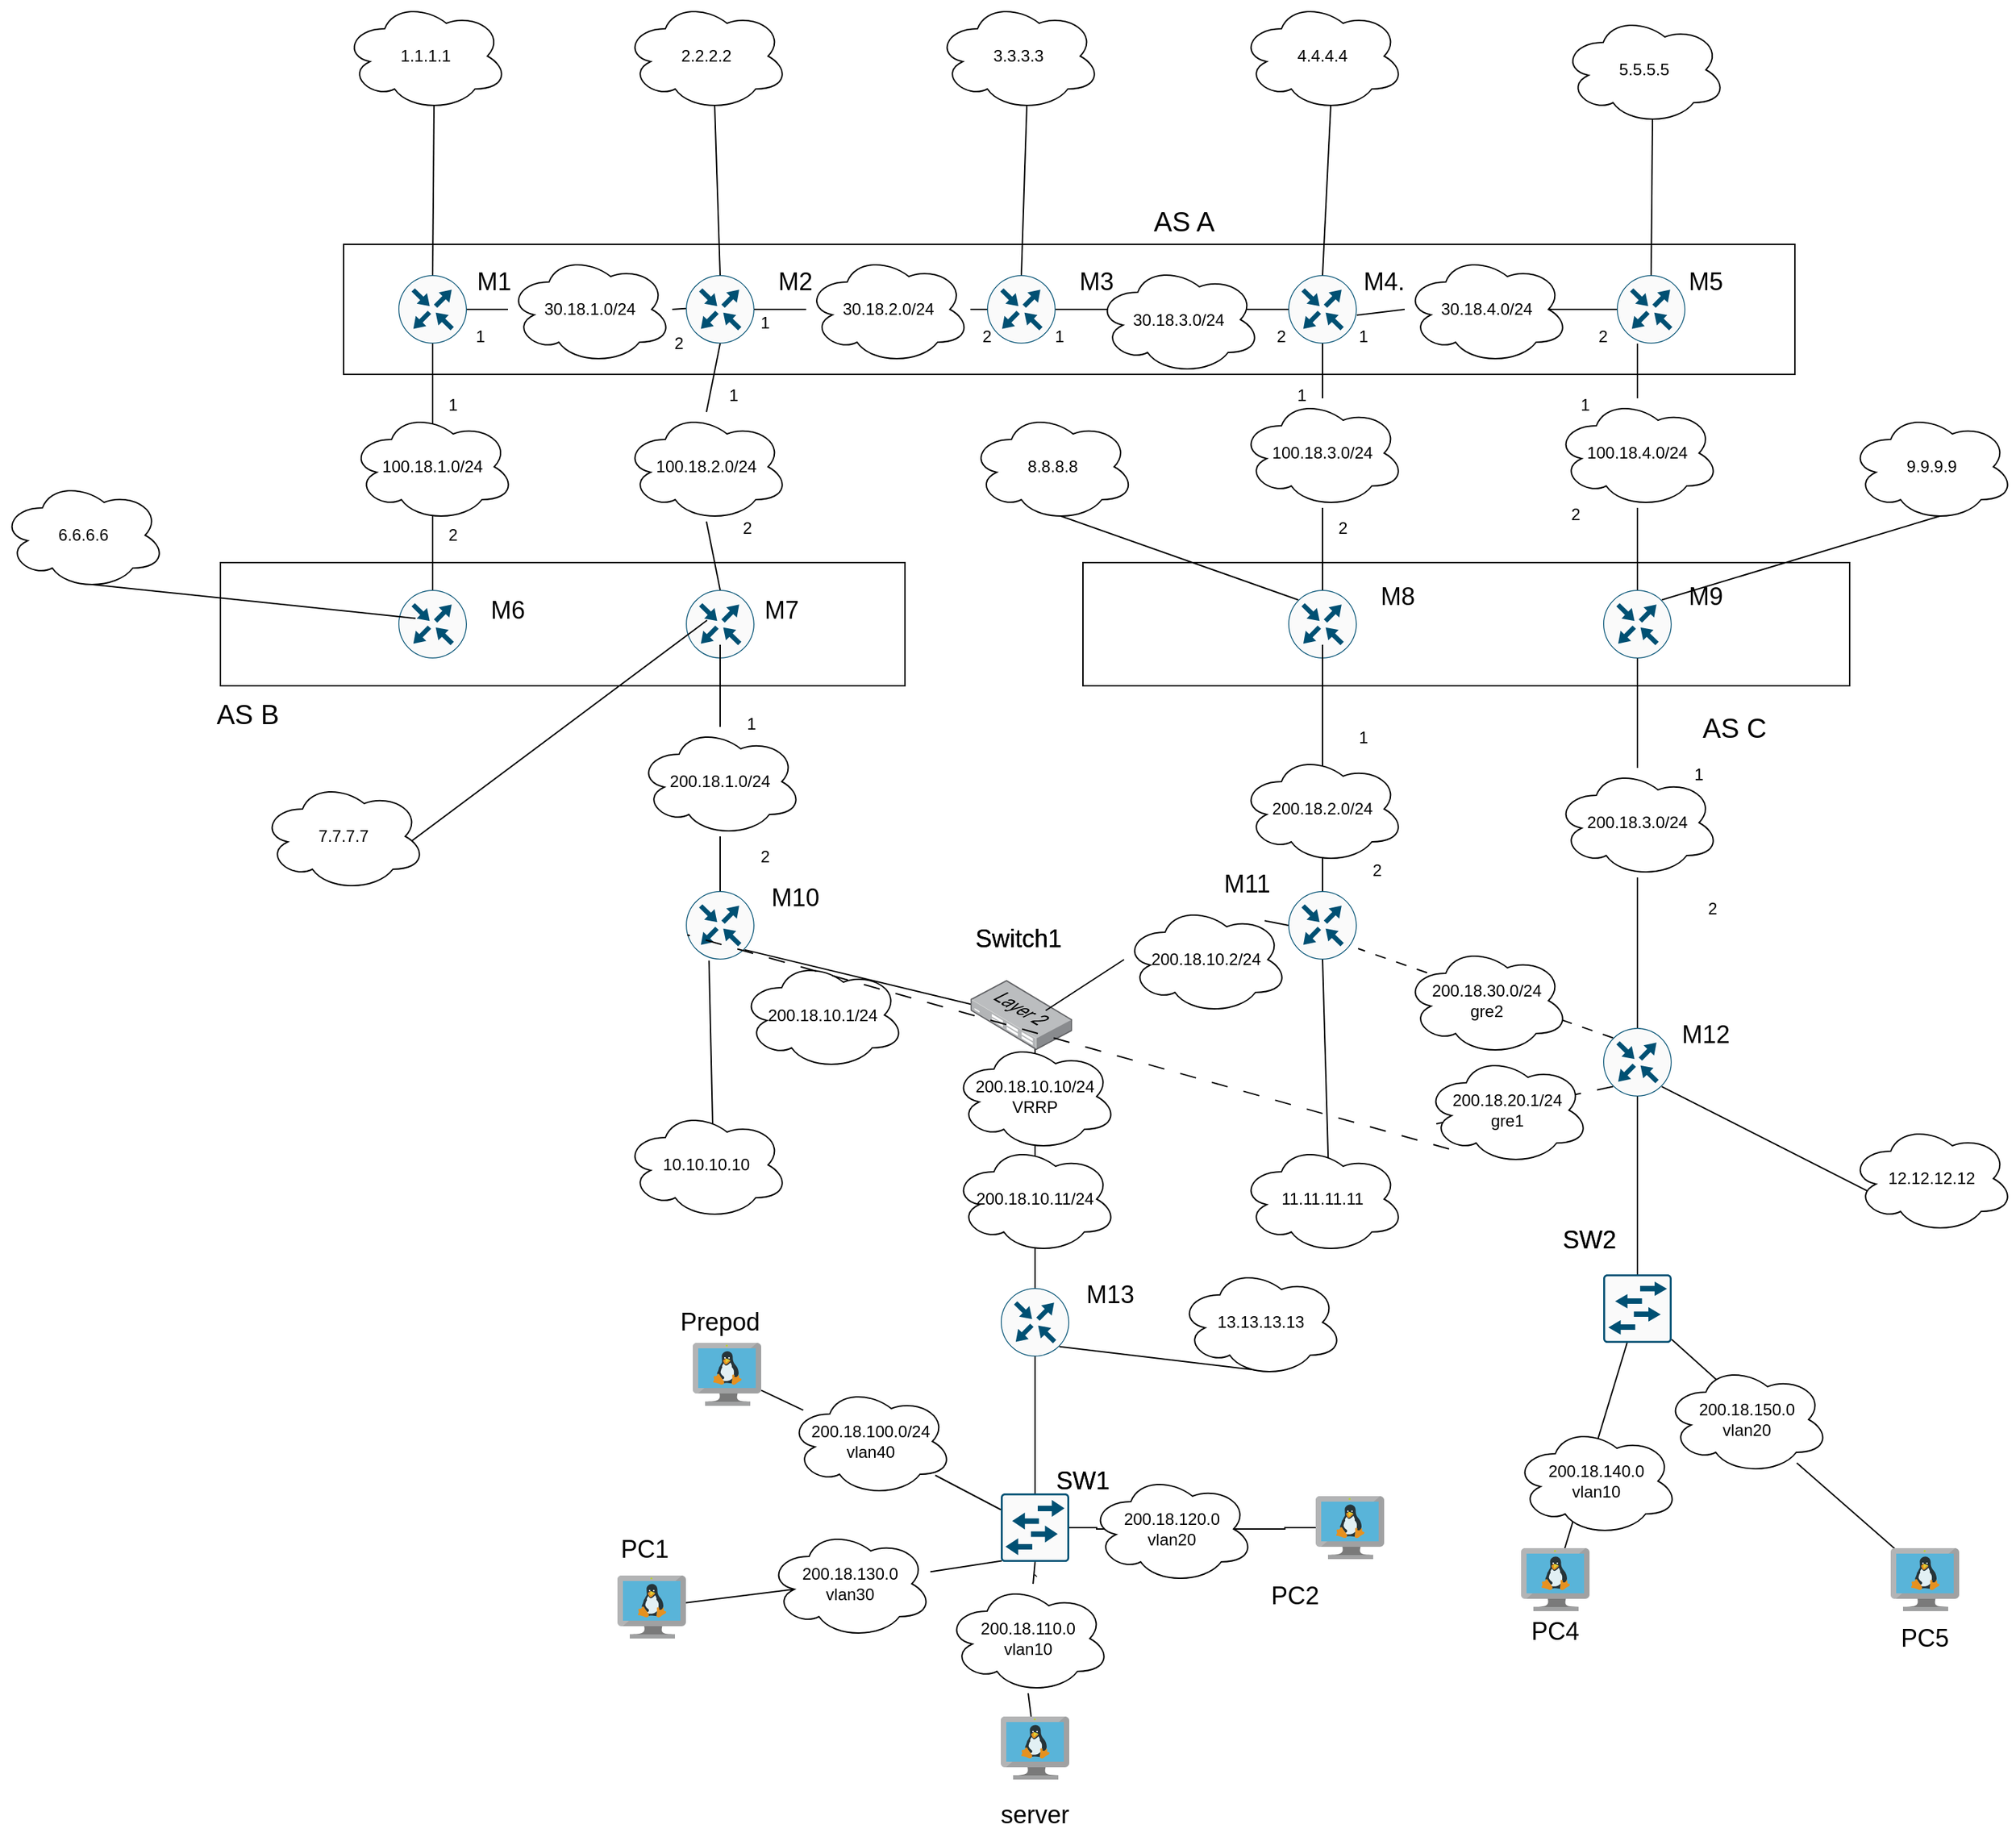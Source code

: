 <mxfile version="24.1.0" type="device">
  <diagram name="Страница — 1" id="GieKrZ_5f-SgAQIZc8JG">
    <mxGraphModel dx="2514" dy="2162" grid="1" gridSize="10" guides="1" tooltips="1" connect="1" arrows="1" fold="1" page="1" pageScale="1" pageWidth="827" pageHeight="1169" math="0" shadow="0">
      <root>
        <mxCell id="0" />
        <mxCell id="1" parent="0" />
        <mxCell id="zIdGuqCOg5LwLwfeNAEb-50" value="" style="rounded=0;whiteSpace=wrap;html=1;" parent="1" vertex="1">
          <mxGeometry x="-200" y="280" width="500" height="90" as="geometry" />
        </mxCell>
        <mxCell id="zIdGuqCOg5LwLwfeNAEb-47" value="" style="rounded=0;whiteSpace=wrap;html=1;" parent="1" vertex="1">
          <mxGeometry x="430" y="280" width="560" height="90" as="geometry" />
        </mxCell>
        <mxCell id="zIdGuqCOg5LwLwfeNAEb-21" value="" style="rounded=0;whiteSpace=wrap;html=1;" parent="1" vertex="1">
          <mxGeometry x="-110" y="47.5" width="1060" height="95" as="geometry" />
        </mxCell>
        <mxCell id="zIdGuqCOg5LwLwfeNAEb-1" value="" style="sketch=0;points=[[0.5,0,0],[1,0.5,0],[0.5,1,0],[0,0.5,0],[0.145,0.145,0],[0.856,0.145,0],[0.855,0.856,0],[0.145,0.855,0]];verticalLabelPosition=bottom;html=1;verticalAlign=top;aspect=fixed;align=center;pointerEvents=1;shape=mxgraph.cisco19.rect;prIcon=router;fillColor=#FAFAFA;strokeColor=#005073;" parent="1" vertex="1">
          <mxGeometry x="360" y="70" width="50" height="50" as="geometry" />
        </mxCell>
        <mxCell id="zIdGuqCOg5LwLwfeNAEb-2" value="" style="sketch=0;points=[[0.5,0,0],[1,0.5,0],[0.5,1,0],[0,0.5,0],[0.145,0.145,0],[0.856,0.145,0],[0.855,0.856,0],[0.145,0.855,0]];verticalLabelPosition=bottom;html=1;verticalAlign=top;aspect=fixed;align=center;pointerEvents=1;shape=mxgraph.cisco19.rect;prIcon=router;fillColor=#FAFAFA;strokeColor=#005073;" parent="1" vertex="1">
          <mxGeometry x="580" y="70" width="50" height="50" as="geometry" />
        </mxCell>
        <mxCell id="zIdGuqCOg5LwLwfeNAEb-3" value="" style="sketch=0;points=[[0.5,0,0],[1,0.5,0],[0.5,1,0],[0,0.5,0],[0.145,0.145,0],[0.856,0.145,0],[0.855,0.856,0],[0.145,0.855,0]];verticalLabelPosition=bottom;html=1;verticalAlign=top;aspect=fixed;align=center;pointerEvents=1;shape=mxgraph.cisco19.rect;prIcon=router;fillColor=#FAFAFA;strokeColor=#005073;" parent="1" vertex="1">
          <mxGeometry x="140" y="70" width="50" height="50" as="geometry" />
        </mxCell>
        <mxCell id="zIdGuqCOg5LwLwfeNAEb-4" value="" style="sketch=0;points=[[0.5,0,0],[1,0.5,0],[0.5,1,0],[0,0.5,0],[0.145,0.145,0],[0.856,0.145,0],[0.855,0.856,0],[0.145,0.855,0]];verticalLabelPosition=bottom;html=1;verticalAlign=top;aspect=fixed;align=center;pointerEvents=1;shape=mxgraph.cisco19.rect;prIcon=router;fillColor=#FAFAFA;strokeColor=#005073;" parent="1" vertex="1">
          <mxGeometry x="140" y="300" width="50" height="50" as="geometry" />
        </mxCell>
        <mxCell id="zIdGuqCOg5LwLwfeNAEb-5" value="" style="sketch=0;points=[[0.5,0,0],[1,0.5,0],[0.5,1,0],[0,0.5,0],[0.145,0.145,0],[0.856,0.145,0],[0.855,0.856,0],[0.145,0.855,0]];verticalLabelPosition=bottom;html=1;verticalAlign=top;aspect=fixed;align=center;pointerEvents=1;shape=mxgraph.cisco19.rect;prIcon=router;fillColor=#FAFAFA;strokeColor=#005073;" parent="1" vertex="1">
          <mxGeometry x="580" y="300" width="50" height="50" as="geometry" />
        </mxCell>
        <mxCell id="zIdGuqCOg5LwLwfeNAEb-6" value="" style="endArrow=none;html=1;rounded=0;entryX=0.5;entryY=1;entryDx=0;entryDy=0;entryPerimeter=0;exitX=0.5;exitY=0;exitDx=0;exitDy=0;exitPerimeter=0;" parent="1" source="hMn9EyxRoYZsTbVCq02E-99" target="zIdGuqCOg5LwLwfeNAEb-3" edge="1">
          <mxGeometry width="50" height="50" relative="1" as="geometry">
            <mxPoint x="390" y="290" as="sourcePoint" />
            <mxPoint x="440" y="240" as="targetPoint" />
          </mxGeometry>
        </mxCell>
        <mxCell id="zIdGuqCOg5LwLwfeNAEb-7" value="" style="endArrow=none;html=1;rounded=0;" parent="1" source="hMn9EyxRoYZsTbVCq02E-93" target="zIdGuqCOg5LwLwfeNAEb-1" edge="1">
          <mxGeometry width="50" height="50" relative="1" as="geometry">
            <mxPoint x="260" y="180" as="sourcePoint" />
            <mxPoint x="310" y="130" as="targetPoint" />
          </mxGeometry>
        </mxCell>
        <mxCell id="zIdGuqCOg5LwLwfeNAEb-9" value="" style="endArrow=none;html=1;rounded=0;entryX=0.5;entryY=1;entryDx=0;entryDy=0;entryPerimeter=0;exitX=0.5;exitY=0;exitDx=0;exitDy=0;exitPerimeter=0;" parent="1" source="hMn9EyxRoYZsTbVCq02E-101" target="zIdGuqCOg5LwLwfeNAEb-2" edge="1">
          <mxGeometry width="50" height="50" relative="1" as="geometry">
            <mxPoint x="390" y="290" as="sourcePoint" />
            <mxPoint x="440" y="240" as="targetPoint" />
          </mxGeometry>
        </mxCell>
        <mxCell id="zIdGuqCOg5LwLwfeNAEb-23" value="" style="endArrow=none;html=1;rounded=0;exitX=1;exitY=0.5;exitDx=0;exitDy=0;exitPerimeter=0;" parent="1" source="zIdGuqCOg5LwLwfeNAEb-1" target="zIdGuqCOg5LwLwfeNAEb-2" edge="1">
          <mxGeometry width="50" height="50" relative="1" as="geometry">
            <mxPoint x="390" y="30" as="sourcePoint" />
            <mxPoint x="440" y="-20" as="targetPoint" />
          </mxGeometry>
        </mxCell>
        <mxCell id="zIdGuqCOg5LwLwfeNAEb-24" value="&lt;font style=&quot;font-size: 20px;&quot;&gt;AS A&lt;/font&gt;" style="text;html=1;align=center;verticalAlign=middle;whiteSpace=wrap;rounded=0;" parent="1" vertex="1">
          <mxGeometry x="378" y="-40" width="252" height="140" as="geometry" />
        </mxCell>
        <mxCell id="zIdGuqCOg5LwLwfeNAEb-25" value="" style="sketch=0;points=[[0.5,0,0],[1,0.5,0],[0.5,1,0],[0,0.5,0],[0.145,0.145,0],[0.856,0.145,0],[0.855,0.856,0],[0.145,0.855,0]];verticalLabelPosition=bottom;html=1;verticalAlign=top;aspect=fixed;align=center;pointerEvents=1;shape=mxgraph.cisco19.rect;prIcon=router;fillColor=#FAFAFA;strokeColor=#005073;" parent="1" vertex="1">
          <mxGeometry x="820" y="70" width="50" height="50" as="geometry" />
        </mxCell>
        <mxCell id="zIdGuqCOg5LwLwfeNAEb-26" value="" style="sketch=0;points=[[0.5,0,0],[1,0.5,0],[0.5,1,0],[0,0.5,0],[0.145,0.145,0],[0.856,0.145,0],[0.855,0.856,0],[0.145,0.855,0]];verticalLabelPosition=bottom;html=1;verticalAlign=top;aspect=fixed;align=center;pointerEvents=1;shape=mxgraph.cisco19.rect;prIcon=router;fillColor=#FAFAFA;strokeColor=#005073;" parent="1" vertex="1">
          <mxGeometry x="-70" y="70" width="50" height="50" as="geometry" />
        </mxCell>
        <mxCell id="zIdGuqCOg5LwLwfeNAEb-28" value="" style="endArrow=none;html=1;rounded=0;exitX=1;exitY=0.5;exitDx=0;exitDy=0;exitPerimeter=0;" parent="1" source="hMn9EyxRoYZsTbVCq02E-91" edge="1">
          <mxGeometry width="50" height="50" relative="1" as="geometry">
            <mxPoint x="-30" y="94.41" as="sourcePoint" />
            <mxPoint x="140" y="94.41" as="targetPoint" />
          </mxGeometry>
        </mxCell>
        <mxCell id="zIdGuqCOg5LwLwfeNAEb-30" value="" style="endArrow=none;html=1;rounded=0;exitX=0;exitY=0.5;exitDx=0;exitDy=0;exitPerimeter=0;entryX=1.046;entryY=0.884;entryDx=0;entryDy=0;entryPerimeter=0;" parent="1" source="hMn9EyxRoYZsTbVCq02E-96" edge="1">
          <mxGeometry width="50" height="50" relative="1" as="geometry">
            <mxPoint x="797.7" y="80.0" as="sourcePoint" />
            <mxPoint x="630.0" y="99.2" as="targetPoint" />
          </mxGeometry>
        </mxCell>
        <mxCell id="zIdGuqCOg5LwLwfeNAEb-31" value="" style="sketch=0;points=[[0.5,0,0],[1,0.5,0],[0.5,1,0],[0,0.5,0],[0.145,0.145,0],[0.856,0.145,0],[0.855,0.856,0],[0.145,0.855,0]];verticalLabelPosition=bottom;html=1;verticalAlign=top;aspect=fixed;align=center;pointerEvents=1;shape=mxgraph.cisco19.rect;prIcon=router;fillColor=#FAFAFA;strokeColor=#005073;" parent="1" vertex="1">
          <mxGeometry x="810" y="300" width="50" height="50" as="geometry" />
        </mxCell>
        <mxCell id="zIdGuqCOg5LwLwfeNAEb-32" value="" style="endArrow=none;html=1;rounded=0;exitX=0.5;exitY=0;exitDx=0;exitDy=0;exitPerimeter=0;" parent="1" source="hMn9EyxRoYZsTbVCq02E-103" edge="1">
          <mxGeometry width="50" height="50" relative="1" as="geometry">
            <mxPoint x="620" y="290" as="sourcePoint" />
            <mxPoint x="835" y="120" as="targetPoint" />
          </mxGeometry>
        </mxCell>
        <mxCell id="zIdGuqCOg5LwLwfeNAEb-33" value="" style="sketch=0;points=[[0.5,0,0],[1,0.5,0],[0.5,1,0],[0,0.5,0],[0.145,0.145,0],[0.856,0.145,0],[0.855,0.856,0],[0.145,0.855,0]];verticalLabelPosition=bottom;html=1;verticalAlign=top;aspect=fixed;align=center;pointerEvents=1;shape=mxgraph.cisco19.rect;prIcon=router;fillColor=#FAFAFA;strokeColor=#005073;" parent="1" vertex="1">
          <mxGeometry x="-70" y="300" width="50" height="50" as="geometry" />
        </mxCell>
        <mxCell id="zIdGuqCOg5LwLwfeNAEb-34" value="" style="endArrow=none;html=1;rounded=0;entryX=0.5;entryY=1;entryDx=0;entryDy=0;entryPerimeter=0;exitX=0.5;exitY=0;exitDx=0;exitDy=0;exitPerimeter=0;" parent="1" source="zIdGuqCOg5LwLwfeNAEb-33" target="zIdGuqCOg5LwLwfeNAEb-26" edge="1">
          <mxGeometry width="50" height="50" relative="1" as="geometry">
            <mxPoint x="180" y="290" as="sourcePoint" />
            <mxPoint x="-265" y="110" as="targetPoint" />
          </mxGeometry>
        </mxCell>
        <mxCell id="zIdGuqCOg5LwLwfeNAEb-52" value="&lt;font style=&quot;font-size: 20px;&quot;&gt;AS B&lt;/font&gt;" style="text;html=1;align=center;verticalAlign=middle;whiteSpace=wrap;rounded=0;" parent="1" vertex="1">
          <mxGeometry x="-240" y="340" width="120" height="100" as="geometry" />
        </mxCell>
        <mxCell id="zIdGuqCOg5LwLwfeNAEb-53" value="&lt;font style=&quot;font-size: 20px;&quot;&gt;AS C&lt;/font&gt;" style="text;html=1;align=center;verticalAlign=middle;whiteSpace=wrap;rounded=0;" parent="1" vertex="1">
          <mxGeometry x="780" y="330" width="252" height="140" as="geometry" />
        </mxCell>
        <mxCell id="zIdGuqCOg5LwLwfeNAEb-61" value="" style="endArrow=none;html=1;rounded=0;entryX=0.5;entryY=1;entryDx=0;entryDy=0;entryPerimeter=0;exitX=0.5;exitY=0;exitDx=0;exitDy=0;exitPerimeter=0;" parent="1" edge="1" source="hMn9EyxRoYZsTbVCq02E-1">
          <mxGeometry width="50" height="50" relative="1" as="geometry">
            <mxPoint x="395.0" y="810.0" as="sourcePoint" />
            <mxPoint x="395" y="635" as="targetPoint" />
          </mxGeometry>
        </mxCell>
        <mxCell id="zIdGuqCOg5LwLwfeNAEb-62" value="" style="sketch=0;points=[[0.5,0,0],[1,0.5,0],[0.5,1,0],[0,0.5,0],[0.145,0.145,0],[0.856,0.145,0],[0.855,0.856,0],[0.145,0.855,0]];verticalLabelPosition=bottom;html=1;verticalAlign=top;aspect=fixed;align=center;pointerEvents=1;shape=mxgraph.cisco19.rect;prIcon=router;fillColor=#FAFAFA;strokeColor=#005073;" parent="1" vertex="1">
          <mxGeometry x="810" y="620" width="50" height="50" as="geometry" />
        </mxCell>
        <mxCell id="zIdGuqCOg5LwLwfeNAEb-64" value="" style="endArrow=none;html=1;rounded=0;entryX=0.5;entryY=1;entryDx=0;entryDy=0;entryPerimeter=0;exitX=0.5;exitY=0;exitDx=0;exitDy=0;exitPerimeter=0;" parent="1" source="hMn9EyxRoYZsTbVCq02E-107" target="zIdGuqCOg5LwLwfeNAEb-31" edge="1">
          <mxGeometry width="50" height="50" relative="1" as="geometry">
            <mxPoint x="540" y="860" as="sourcePoint" />
            <mxPoint x="590" y="810" as="targetPoint" />
          </mxGeometry>
        </mxCell>
        <mxCell id="zIdGuqCOg5LwLwfeNAEb-66" value="" style="endArrow=none;html=1;rounded=0;entryX=0.5;entryY=1;entryDx=0;entryDy=0;entryPerimeter=0;exitX=0.5;exitY=0;exitDx=0;exitDy=0;" parent="1" edge="1" target="zIdGuqCOg5LwLwfeNAEb-62">
          <mxGeometry width="50" height="50" relative="1" as="geometry">
            <mxPoint x="835" y="810" as="sourcePoint" />
            <mxPoint x="833.89" y="630" as="targetPoint" />
          </mxGeometry>
        </mxCell>
        <mxCell id="zIdGuqCOg5LwLwfeNAEb-67" value="" style="sketch=0;points=[[0.5,0,0],[1,0.5,0],[0.5,1,0],[0,0.5,0],[0.145,0.145,0],[0.856,0.145,0],[0.855,0.856,0],[0.145,0.855,0]];verticalLabelPosition=bottom;html=1;verticalAlign=top;aspect=fixed;align=center;pointerEvents=1;shape=mxgraph.cisco19.rect;prIcon=router;fillColor=#FAFAFA;strokeColor=#005073;" parent="1" vertex="1">
          <mxGeometry x="140" y="520" width="50" height="50" as="geometry" />
        </mxCell>
        <mxCell id="zIdGuqCOg5LwLwfeNAEb-68" value="" style="sketch=0;points=[[0.5,0,0],[1,0.5,0],[0.5,1,0],[0,0.5,0],[0.145,0.145,0],[0.856,0.145,0],[0.855,0.856,0],[0.145,0.855,0]];verticalLabelPosition=bottom;html=1;verticalAlign=top;aspect=fixed;align=center;pointerEvents=1;shape=mxgraph.cisco19.rect;prIcon=router;fillColor=#FAFAFA;strokeColor=#005073;" parent="1" vertex="1">
          <mxGeometry x="580" y="520" width="50" height="50" as="geometry" />
        </mxCell>
        <mxCell id="zIdGuqCOg5LwLwfeNAEb-69" value="" style="endArrow=none;html=1;rounded=0;entryX=0.5;entryY=1;entryDx=0;entryDy=0;entryPerimeter=0;exitX=0.5;exitY=0;exitDx=0;exitDy=0;exitPerimeter=0;" parent="1" source="hMn9EyxRoYZsTbVCq02E-106" edge="1">
          <mxGeometry width="50" height="50" relative="1" as="geometry">
            <mxPoint x="390" y="510" as="sourcePoint" />
            <mxPoint x="165" y="340" as="targetPoint" />
          </mxGeometry>
        </mxCell>
        <mxCell id="zIdGuqCOg5LwLwfeNAEb-70" value="" style="endArrow=none;html=1;rounded=0;entryX=0.5;entryY=1;entryDx=0;entryDy=0;entryPerimeter=0;exitX=0.5;exitY=0;exitDx=0;exitDy=0;exitPerimeter=0;" parent="1" source="zIdGuqCOg5LwLwfeNAEb-68" edge="1">
          <mxGeometry width="50" height="50" relative="1" as="geometry">
            <mxPoint x="390" y="510" as="sourcePoint" />
            <mxPoint x="605" y="340" as="targetPoint" />
          </mxGeometry>
        </mxCell>
        <mxCell id="zIdGuqCOg5LwLwfeNAEb-71" value="" style="endArrow=none;html=1;rounded=0;exitX=0.855;exitY=0.856;exitDx=0;exitDy=0;exitPerimeter=0;entryX=0.145;entryY=0.145;entryDx=0;entryDy=0;entryPerimeter=0;" parent="1" source="zIdGuqCOg5LwLwfeNAEb-67" edge="1">
          <mxGeometry width="50" height="50" relative="1" as="geometry">
            <mxPoint x="380" y="510" as="sourcePoint" />
            <mxPoint x="367.25" y="607.25" as="targetPoint" />
          </mxGeometry>
        </mxCell>
        <mxCell id="zIdGuqCOg5LwLwfeNAEb-72" value="" style="endArrow=none;html=1;rounded=0;entryX=0;entryY=0.5;entryDx=0;entryDy=0;entryPerimeter=0;exitX=0.856;exitY=0.145;exitDx=0;exitDy=0;exitPerimeter=0;" parent="1" target="zIdGuqCOg5LwLwfeNAEb-68" edge="1" source="hMn9EyxRoYZsTbVCq02E-147">
          <mxGeometry width="50" height="50" relative="1" as="geometry">
            <mxPoint x="402.775" y="607.25" as="sourcePoint" />
            <mxPoint x="430" y="460" as="targetPoint" />
          </mxGeometry>
        </mxCell>
        <mxCell id="hMn9EyxRoYZsTbVCq02E-3" value="" style="rounded=0;orthogonalLoop=1;jettySize=auto;html=1;endArrow=none;endFill=0;" edge="1" parent="1" source="hMn9EyxRoYZsTbVCq02E-1" target="hMn9EyxRoYZsTbVCq02E-2">
          <mxGeometry relative="1" as="geometry" />
        </mxCell>
        <mxCell id="hMn9EyxRoYZsTbVCq02E-1" value="" style="sketch=0;points=[[0.5,0,0],[1,0.5,0],[0.5,1,0],[0,0.5,0],[0.145,0.145,0],[0.856,0.145,0],[0.855,0.856,0],[0.145,0.855,0]];verticalLabelPosition=bottom;html=1;verticalAlign=top;aspect=fixed;align=center;pointerEvents=1;shape=mxgraph.cisco19.rect;prIcon=router;fillColor=#FAFAFA;strokeColor=#005073;" vertex="1" parent="1">
          <mxGeometry x="370" y="810" width="50" height="50" as="geometry" />
        </mxCell>
        <mxCell id="hMn9EyxRoYZsTbVCq02E-6" value="" style="rounded=0;orthogonalLoop=1;jettySize=auto;html=1;endArrow=none;endFill=0;" edge="1" parent="1" source="hMn9EyxRoYZsTbVCq02E-111" target="hMn9EyxRoYZsTbVCq02E-5">
          <mxGeometry relative="1" as="geometry" />
        </mxCell>
        <mxCell id="hMn9EyxRoYZsTbVCq02E-2" value="`" style="sketch=0;points=[[0.015,0.015,0],[0.985,0.015,0],[0.985,0.985,0],[0.015,0.985,0],[0.25,0,0],[0.5,0,0],[0.75,0,0],[1,0.25,0],[1,0.5,0],[1,0.75,0],[0.75,1,0],[0.5,1,0],[0.25,1,0],[0,0.75,0],[0,0.5,0],[0,0.25,0]];verticalLabelPosition=bottom;html=1;verticalAlign=top;aspect=fixed;align=center;pointerEvents=1;shape=mxgraph.cisco19.rect;prIcon=workgroup_switch;fillColor=#FAFAFA;strokeColor=#005073;" vertex="1" parent="1">
          <mxGeometry x="370" y="960" width="50" height="50" as="geometry" />
        </mxCell>
        <mxCell id="hMn9EyxRoYZsTbVCq02E-5" value="" style="image;sketch=0;aspect=fixed;html=1;points=[];align=center;fontSize=12;image=img/lib/mscae/VM_Linux.svg;" vertex="1" parent="1">
          <mxGeometry x="145" y="850" width="50" height="46" as="geometry" />
        </mxCell>
        <mxCell id="hMn9EyxRoYZsTbVCq02E-7" value="" style="rounded=0;orthogonalLoop=1;jettySize=auto;html=1;endArrow=none;endFill=0;exitX=0.16;exitY=0.55;exitDx=0;exitDy=0;exitPerimeter=0;" edge="1" parent="1" target="hMn9EyxRoYZsTbVCq02E-8" source="hMn9EyxRoYZsTbVCq02E-113">
          <mxGeometry relative="1" as="geometry">
            <mxPoint x="380" y="995" as="sourcePoint" />
          </mxGeometry>
        </mxCell>
        <mxCell id="hMn9EyxRoYZsTbVCq02E-8" value="" style="image;sketch=0;aspect=fixed;html=1;points=[];align=center;fontSize=12;image=img/lib/mscae/VM_Linux.svg;" vertex="1" parent="1">
          <mxGeometry x="90" y="1020" width="50" height="46" as="geometry" />
        </mxCell>
        <mxCell id="hMn9EyxRoYZsTbVCq02E-9" value="" style="rounded=0;orthogonalLoop=1;jettySize=auto;html=1;endArrow=none;endFill=0;exitX=0.5;exitY=1;exitDx=0;exitDy=0;exitPerimeter=0;" edge="1" parent="1" target="hMn9EyxRoYZsTbVCq02E-10" source="hMn9EyxRoYZsTbVCq02E-117">
          <mxGeometry relative="1" as="geometry">
            <mxPoint x="390" y="1005" as="sourcePoint" />
          </mxGeometry>
        </mxCell>
        <mxCell id="hMn9EyxRoYZsTbVCq02E-10" value="" style="image;sketch=0;aspect=fixed;html=1;points=[];align=center;fontSize=12;image=img/lib/mscae/VM_Linux.svg;" vertex="1" parent="1">
          <mxGeometry x="370" y="1123" width="50" height="46" as="geometry" />
        </mxCell>
        <mxCell id="hMn9EyxRoYZsTbVCq02E-11" value="" style="edgeStyle=orthogonalEdgeStyle;rounded=0;orthogonalLoop=1;jettySize=auto;html=1;endArrow=none;endFill=0;exitX=1;exitY=0.5;exitDx=0;exitDy=0;exitPerimeter=0;" edge="1" parent="1" target="hMn9EyxRoYZsTbVCq02E-12" source="hMn9EyxRoYZsTbVCq02E-115">
          <mxGeometry relative="1" as="geometry">
            <mxPoint x="400" y="1015" as="sourcePoint" />
            <Array as="points" />
          </mxGeometry>
        </mxCell>
        <mxCell id="hMn9EyxRoYZsTbVCq02E-12" value="" style="image;sketch=0;aspect=fixed;html=1;points=[];align=center;fontSize=12;image=img/lib/mscae/VM_Linux.svg;" vertex="1" parent="1">
          <mxGeometry x="600" y="962" width="50" height="46" as="geometry" />
        </mxCell>
        <mxCell id="hMn9EyxRoYZsTbVCq02E-22" value="" style="rounded=0;orthogonalLoop=1;jettySize=auto;html=1;entryX=0.6;entryY=0.522;entryDx=0;entryDy=0;entryPerimeter=0;" edge="1" parent="1" source="hMn9EyxRoYZsTbVCq02E-121" target="hMn9EyxRoYZsTbVCq02E-19">
          <mxGeometry relative="1" as="geometry" />
        </mxCell>
        <mxCell id="hMn9EyxRoYZsTbVCq02E-23" value="" style="rounded=0;orthogonalLoop=1;jettySize=auto;html=1;endArrow=none;endFill=0;" edge="1" parent="1" source="hMn9EyxRoYZsTbVCq02E-18" target="hMn9EyxRoYZsTbVCq02E-20">
          <mxGeometry relative="1" as="geometry" />
        </mxCell>
        <mxCell id="hMn9EyxRoYZsTbVCq02E-18" value="" style="sketch=0;points=[[0.015,0.015,0],[0.985,0.015,0],[0.985,0.985,0],[0.015,0.985,0],[0.25,0,0],[0.5,0,0],[0.75,0,0],[1,0.25,0],[1,0.5,0],[1,0.75,0],[0.75,1,0],[0.5,1,0],[0.25,1,0],[0,0.75,0],[0,0.5,0],[0,0.25,0]];verticalLabelPosition=bottom;html=1;verticalAlign=top;aspect=fixed;align=center;pointerEvents=1;shape=mxgraph.cisco19.rect;prIcon=l2_switch;fillColor=#FAFAFA;strokeColor=#005073;" vertex="1" parent="1">
          <mxGeometry x="810" y="800" width="50" height="50" as="geometry" />
        </mxCell>
        <mxCell id="hMn9EyxRoYZsTbVCq02E-19" value="" style="image;sketch=0;aspect=fixed;html=1;points=[];align=center;fontSize=12;image=img/lib/mscae/VM_Linux.svg;" vertex="1" parent="1">
          <mxGeometry x="1020" y="1000" width="50" height="46" as="geometry" />
        </mxCell>
        <mxCell id="hMn9EyxRoYZsTbVCq02E-20" value="" style="image;sketch=0;aspect=fixed;html=1;points=[];align=center;fontSize=12;image=img/lib/mscae/VM_Linux.svg;" vertex="1" parent="1">
          <mxGeometry x="750" y="1000" width="50" height="46" as="geometry" />
        </mxCell>
        <mxCell id="hMn9EyxRoYZsTbVCq02E-26" value="&lt;font style=&quot;font-size: 18px;&quot;&gt;M1&lt;/font&gt;" style="text;html=1;align=center;verticalAlign=middle;whiteSpace=wrap;rounded=0;" vertex="1" parent="1">
          <mxGeometry x="-30" y="60" width="60" height="30" as="geometry" />
        </mxCell>
        <mxCell id="hMn9EyxRoYZsTbVCq02E-27" value="&lt;font style=&quot;font-size: 18px;&quot;&gt;M13&lt;/font&gt;" style="text;html=1;align=center;verticalAlign=middle;whiteSpace=wrap;rounded=0;" vertex="1" parent="1">
          <mxGeometry x="420" y="800" width="60" height="30" as="geometry" />
        </mxCell>
        <mxCell id="hMn9EyxRoYZsTbVCq02E-28" value="&lt;font style=&quot;font-size: 18px;&quot;&gt;M12&lt;/font&gt;" style="text;html=1;align=center;verticalAlign=middle;whiteSpace=wrap;rounded=0;" vertex="1" parent="1">
          <mxGeometry x="855" y="610" width="60" height="30" as="geometry" />
        </mxCell>
        <mxCell id="hMn9EyxRoYZsTbVCq02E-29" value="&lt;font style=&quot;font-size: 18px;&quot;&gt;M11&lt;/font&gt;" style="text;html=1;align=center;verticalAlign=middle;whiteSpace=wrap;rounded=0;" vertex="1" parent="1">
          <mxGeometry x="520" y="500" width="60" height="30" as="geometry" />
        </mxCell>
        <mxCell id="hMn9EyxRoYZsTbVCq02E-30" value="&lt;font style=&quot;font-size: 18px;&quot;&gt;M10&lt;/font&gt;" style="text;html=1;align=center;verticalAlign=middle;whiteSpace=wrap;rounded=0;" vertex="1" parent="1">
          <mxGeometry x="190" y="510" width="60" height="30" as="geometry" />
        </mxCell>
        <mxCell id="hMn9EyxRoYZsTbVCq02E-31" value="&lt;font style=&quot;font-size: 18px;&quot;&gt;M9&lt;/font&gt;" style="text;html=1;align=center;verticalAlign=middle;whiteSpace=wrap;rounded=0;" vertex="1" parent="1">
          <mxGeometry x="855" y="290" width="60" height="30" as="geometry" />
        </mxCell>
        <mxCell id="hMn9EyxRoYZsTbVCq02E-32" value="&lt;font style=&quot;font-size: 18px;&quot;&gt;M8&lt;/font&gt;" style="text;html=1;align=center;verticalAlign=middle;whiteSpace=wrap;rounded=0;" vertex="1" parent="1">
          <mxGeometry x="630" y="290" width="60" height="30" as="geometry" />
        </mxCell>
        <mxCell id="hMn9EyxRoYZsTbVCq02E-33" value="&lt;font style=&quot;font-size: 18px;&quot;&gt;M7&lt;/font&gt;" style="text;html=1;align=center;verticalAlign=middle;whiteSpace=wrap;rounded=0;" vertex="1" parent="1">
          <mxGeometry x="180" y="300" width="60" height="30" as="geometry" />
        </mxCell>
        <mxCell id="hMn9EyxRoYZsTbVCq02E-34" value="&lt;font style=&quot;font-size: 18px;&quot;&gt;M6&lt;/font&gt;" style="text;html=1;align=center;verticalAlign=middle;whiteSpace=wrap;rounded=0;" vertex="1" parent="1">
          <mxGeometry x="-20" y="300" width="60" height="30" as="geometry" />
        </mxCell>
        <mxCell id="hMn9EyxRoYZsTbVCq02E-35" value="&lt;font style=&quot;font-size: 18px;&quot;&gt;M5&lt;/font&gt;" style="text;html=1;align=center;verticalAlign=middle;whiteSpace=wrap;rounded=0;" vertex="1" parent="1">
          <mxGeometry x="855" y="60" width="60" height="30" as="geometry" />
        </mxCell>
        <mxCell id="hMn9EyxRoYZsTbVCq02E-36" value="&lt;font style=&quot;font-size: 18px;&quot;&gt;M4.&lt;/font&gt;" style="text;html=1;align=center;verticalAlign=middle;whiteSpace=wrap;rounded=0;" vertex="1" parent="1">
          <mxGeometry x="620" y="60" width="60" height="30" as="geometry" />
        </mxCell>
        <mxCell id="hMn9EyxRoYZsTbVCq02E-37" value="&lt;font style=&quot;font-size: 18px;&quot;&gt;M3&lt;/font&gt;" style="text;html=1;align=center;verticalAlign=middle;whiteSpace=wrap;rounded=0;" vertex="1" parent="1">
          <mxGeometry x="410" y="60" width="60" height="30" as="geometry" />
        </mxCell>
        <mxCell id="hMn9EyxRoYZsTbVCq02E-38" value="&lt;font style=&quot;font-size: 18px;&quot;&gt;M2&lt;/font&gt;" style="text;html=1;align=center;verticalAlign=middle;whiteSpace=wrap;rounded=0;" vertex="1" parent="1">
          <mxGeometry x="190" y="60" width="60" height="30" as="geometry" />
        </mxCell>
        <mxCell id="hMn9EyxRoYZsTbVCq02E-40" value="" style="image;points=[];aspect=fixed;html=1;align=center;shadow=0;dashed=0;image=img/lib/allied_telesis/switch/Switch_24_port_L2.svg;" vertex="1" parent="1">
          <mxGeometry x="347.8" y="585" width="74.4" height="51" as="geometry" />
        </mxCell>
        <mxCell id="hMn9EyxRoYZsTbVCq02E-41" value="&lt;font style=&quot;font-size: 18px;&quot;&gt;Switch1&lt;/font&gt;" style="text;html=1;align=center;verticalAlign=middle;whiteSpace=wrap;rounded=0;" vertex="1" parent="1">
          <mxGeometry x="353" y="540" width="60" height="30" as="geometry" />
        </mxCell>
        <mxCell id="hMn9EyxRoYZsTbVCq02E-42" value="&lt;font style=&quot;font-size: 18px;&quot;&gt;Switch1&lt;/font&gt;" style="text;html=1;align=center;verticalAlign=middle;whiteSpace=wrap;rounded=0;" vertex="1" parent="1">
          <mxGeometry x="353" y="540" width="60" height="30" as="geometry" />
        </mxCell>
        <mxCell id="hMn9EyxRoYZsTbVCq02E-44" value="&lt;font style=&quot;font-size: 18px;&quot;&gt;SW2&lt;/font&gt;" style="text;html=1;align=center;verticalAlign=middle;whiteSpace=wrap;rounded=0;" vertex="1" parent="1">
          <mxGeometry x="770" y="760" width="60" height="30" as="geometry" />
        </mxCell>
        <mxCell id="hMn9EyxRoYZsTbVCq02E-45" value="&lt;font style=&quot;font-size: 18px;&quot;&gt;SW2&lt;/font&gt;" style="text;html=1;align=center;verticalAlign=middle;whiteSpace=wrap;rounded=0;" vertex="1" parent="1">
          <mxGeometry x="770" y="760" width="60" height="30" as="geometry" />
        </mxCell>
        <mxCell id="hMn9EyxRoYZsTbVCq02E-46" value="&lt;font style=&quot;font-size: 18px;&quot;&gt;SW1&lt;/font&gt;" style="text;html=1;align=center;verticalAlign=middle;whiteSpace=wrap;rounded=0;" vertex="1" parent="1">
          <mxGeometry x="400" y="936" width="60" height="30" as="geometry" />
        </mxCell>
        <mxCell id="hMn9EyxRoYZsTbVCq02E-47" value="&lt;font style=&quot;font-size: 18px;&quot;&gt;SW1&lt;/font&gt;" style="text;html=1;align=center;verticalAlign=middle;whiteSpace=wrap;rounded=0;" vertex="1" parent="1">
          <mxGeometry x="400" y="936" width="60" height="30" as="geometry" />
        </mxCell>
        <mxCell id="hMn9EyxRoYZsTbVCq02E-48" value="&lt;font style=&quot;font-size: 18px;&quot;&gt;Prepod&lt;/font&gt;" style="text;html=1;align=center;verticalAlign=middle;whiteSpace=wrap;rounded=0;" vertex="1" parent="1">
          <mxGeometry x="135" y="820" width="60" height="30" as="geometry" />
        </mxCell>
        <mxCell id="hMn9EyxRoYZsTbVCq02E-49" value="&lt;font style=&quot;font-size: 18px;&quot;&gt;PC1&lt;/font&gt;" style="text;html=1;align=center;verticalAlign=middle;whiteSpace=wrap;rounded=0;" vertex="1" parent="1">
          <mxGeometry x="80" y="986" width="60" height="30" as="geometry" />
        </mxCell>
        <mxCell id="hMn9EyxRoYZsTbVCq02E-50" value="&lt;span style=&quot;font-size: 18px;&quot;&gt;server&lt;/span&gt;" style="text;html=1;align=center;verticalAlign=middle;whiteSpace=wrap;rounded=0;" vertex="1" parent="1">
          <mxGeometry x="365" y="1180" width="60" height="30" as="geometry" />
        </mxCell>
        <mxCell id="hMn9EyxRoYZsTbVCq02E-51" value="&lt;font style=&quot;font-size: 18px;&quot;&gt;PC2&lt;/font&gt;" style="text;html=1;align=center;verticalAlign=middle;whiteSpace=wrap;rounded=0;" vertex="1" parent="1">
          <mxGeometry x="555" y="1020" width="60" height="30" as="geometry" />
        </mxCell>
        <mxCell id="hMn9EyxRoYZsTbVCq02E-52" value="&lt;font style=&quot;font-size: 18px;&quot;&gt;PC4&lt;/font&gt;" style="text;html=1;align=center;verticalAlign=middle;whiteSpace=wrap;rounded=0;" vertex="1" parent="1">
          <mxGeometry x="745" y="1046" width="60" height="30" as="geometry" />
        </mxCell>
        <mxCell id="hMn9EyxRoYZsTbVCq02E-53" value="&lt;font style=&quot;font-size: 18px;&quot;&gt;PC5&lt;/font&gt;" style="text;html=1;align=center;verticalAlign=middle;whiteSpace=wrap;rounded=0;" vertex="1" parent="1">
          <mxGeometry x="1015" y="1051" width="60" height="30" as="geometry" />
        </mxCell>
        <mxCell id="hMn9EyxRoYZsTbVCq02E-56" value="" style="rounded=0;orthogonalLoop=1;jettySize=auto;html=1;entryX=0.5;entryY=0;entryDx=0;entryDy=0;entryPerimeter=0;endArrow=none;endFill=0;exitX=0.55;exitY=0.95;exitDx=0;exitDy=0;exitPerimeter=0;" edge="1" parent="1" source="hMn9EyxRoYZsTbVCq02E-57" target="zIdGuqCOg5LwLwfeNAEb-26">
          <mxGeometry relative="1" as="geometry">
            <mxPoint x="-45.003" y="55.715" as="sourcePoint" />
          </mxGeometry>
        </mxCell>
        <mxCell id="hMn9EyxRoYZsTbVCq02E-57" value="1.1.1.1" style="ellipse;shape=cloud;whiteSpace=wrap;html=1;" vertex="1" parent="1">
          <mxGeometry x="-110" y="-130" width="120" height="80" as="geometry" />
        </mxCell>
        <mxCell id="hMn9EyxRoYZsTbVCq02E-58" value="" style="rounded=0;orthogonalLoop=1;jettySize=auto;html=1;entryX=0.855;entryY=0.856;entryDx=0;entryDy=0;entryPerimeter=0;endArrow=none;endFill=0;exitX=0.55;exitY=0.95;exitDx=0;exitDy=0;exitPerimeter=0;" edge="1" parent="1" source="hMn9EyxRoYZsTbVCq02E-59" target="zIdGuqCOg5LwLwfeNAEb-62">
          <mxGeometry relative="1" as="geometry">
            <mxPoint x="-35.003" y="65.715" as="sourcePoint" />
            <mxPoint x="-35" y="80" as="targetPoint" />
          </mxGeometry>
        </mxCell>
        <mxCell id="hMn9EyxRoYZsTbVCq02E-59" value="12.12.12.12" style="ellipse;shape=cloud;whiteSpace=wrap;html=1;" vertex="1" parent="1">
          <mxGeometry x="990" y="690" width="120" height="80" as="geometry" />
        </mxCell>
        <mxCell id="hMn9EyxRoYZsTbVCq02E-60" value="" style="rounded=0;orthogonalLoop=1;jettySize=auto;html=1;entryX=0.5;entryY=1;entryDx=0;entryDy=0;entryPerimeter=0;endArrow=none;endFill=0;exitX=0.55;exitY=0.95;exitDx=0;exitDy=0;exitPerimeter=0;" edge="1" parent="1" source="hMn9EyxRoYZsTbVCq02E-61" target="zIdGuqCOg5LwLwfeNAEb-68">
          <mxGeometry relative="1" as="geometry">
            <mxPoint x="-25.003" y="75.715" as="sourcePoint" />
            <mxPoint x="-25" y="90" as="targetPoint" />
          </mxGeometry>
        </mxCell>
        <mxCell id="hMn9EyxRoYZsTbVCq02E-61" value="11.11.11.11" style="ellipse;shape=cloud;whiteSpace=wrap;html=1;" vertex="1" parent="1">
          <mxGeometry x="545" y="705" width="120" height="80" as="geometry" />
        </mxCell>
        <mxCell id="hMn9EyxRoYZsTbVCq02E-62" value="" style="rounded=0;orthogonalLoop=1;jettySize=auto;html=1;entryX=0.337;entryY=1.014;entryDx=0;entryDy=0;entryPerimeter=0;endArrow=none;endFill=0;exitX=0.55;exitY=0.95;exitDx=0;exitDy=0;exitPerimeter=0;" edge="1" parent="1" source="hMn9EyxRoYZsTbVCq02E-63" target="zIdGuqCOg5LwLwfeNAEb-67">
          <mxGeometry relative="1" as="geometry">
            <mxPoint x="-15.003" y="85.715" as="sourcePoint" />
            <mxPoint x="-15" y="100" as="targetPoint" />
          </mxGeometry>
        </mxCell>
        <mxCell id="hMn9EyxRoYZsTbVCq02E-63" value="10.10.10.10" style="ellipse;shape=cloud;whiteSpace=wrap;html=1;" vertex="1" parent="1">
          <mxGeometry x="95" y="680" width="120" height="80" as="geometry" />
        </mxCell>
        <mxCell id="hMn9EyxRoYZsTbVCq02E-64" value="" style="rounded=0;orthogonalLoop=1;jettySize=auto;html=1;entryX=0.856;entryY=0.145;entryDx=0;entryDy=0;entryPerimeter=0;endArrow=none;endFill=0;exitX=0.55;exitY=0.95;exitDx=0;exitDy=0;exitPerimeter=0;" edge="1" parent="1" source="hMn9EyxRoYZsTbVCq02E-65" target="zIdGuqCOg5LwLwfeNAEb-31">
          <mxGeometry relative="1" as="geometry">
            <mxPoint x="-5.003" y="95.715" as="sourcePoint" />
            <mxPoint x="-5" y="110" as="targetPoint" />
          </mxGeometry>
        </mxCell>
        <mxCell id="hMn9EyxRoYZsTbVCq02E-65" value="9.9.9.9" style="ellipse;shape=cloud;whiteSpace=wrap;html=1;" vertex="1" parent="1">
          <mxGeometry x="990" y="170" width="120" height="80" as="geometry" />
        </mxCell>
        <mxCell id="hMn9EyxRoYZsTbVCq02E-68" value="" style="rounded=0;orthogonalLoop=1;jettySize=auto;html=1;entryX=0.145;entryY=0.145;entryDx=0;entryDy=0;entryPerimeter=0;endArrow=none;endFill=0;exitX=0.55;exitY=0.95;exitDx=0;exitDy=0;exitPerimeter=0;" edge="1" parent="1" source="hMn9EyxRoYZsTbVCq02E-69" target="zIdGuqCOg5LwLwfeNAEb-5">
          <mxGeometry relative="1" as="geometry">
            <mxPoint x="14.997" y="115.715" as="sourcePoint" />
            <mxPoint x="15" y="130" as="targetPoint" />
          </mxGeometry>
        </mxCell>
        <mxCell id="hMn9EyxRoYZsTbVCq02E-69" value="8.8.8.8" style="ellipse;shape=cloud;whiteSpace=wrap;html=1;" vertex="1" parent="1">
          <mxGeometry x="347.8" y="170" width="120" height="80" as="geometry" />
        </mxCell>
        <mxCell id="hMn9EyxRoYZsTbVCq02E-70" value="" style="rounded=0;orthogonalLoop=1;jettySize=auto;html=1;entryX=0.309;entryY=0.443;entryDx=0;entryDy=0;entryPerimeter=0;endArrow=none;endFill=0;exitX=0.55;exitY=0.95;exitDx=0;exitDy=0;exitPerimeter=0;" edge="1" parent="1" source="hMn9EyxRoYZsTbVCq02E-71" target="zIdGuqCOg5LwLwfeNAEb-4">
          <mxGeometry relative="1" as="geometry">
            <mxPoint x="24.997" y="125.715" as="sourcePoint" />
            <mxPoint x="25" y="140" as="targetPoint" />
          </mxGeometry>
        </mxCell>
        <mxCell id="hMn9EyxRoYZsTbVCq02E-71" value="7.7.7.7" style="ellipse;shape=cloud;whiteSpace=wrap;html=1;" vertex="1" parent="1">
          <mxGeometry x="-170" y="440" width="120" height="80" as="geometry" />
        </mxCell>
        <mxCell id="hMn9EyxRoYZsTbVCq02E-72" value="" style="rounded=0;orthogonalLoop=1;jettySize=auto;html=1;endArrow=none;endFill=0;exitX=0.55;exitY=0.95;exitDx=0;exitDy=0;exitPerimeter=0;entryX=0.251;entryY=0.414;entryDx=0;entryDy=0;entryPerimeter=0;" edge="1" parent="1" source="hMn9EyxRoYZsTbVCq02E-73" target="zIdGuqCOg5LwLwfeNAEb-33">
          <mxGeometry relative="1" as="geometry">
            <mxPoint x="34.997" y="135.715" as="sourcePoint" />
            <mxPoint x="35" y="150" as="targetPoint" />
          </mxGeometry>
        </mxCell>
        <mxCell id="hMn9EyxRoYZsTbVCq02E-73" value="6.6.6.6" style="ellipse;shape=cloud;whiteSpace=wrap;html=1;" vertex="1" parent="1">
          <mxGeometry x="-360" y="220" width="120" height="80" as="geometry" />
        </mxCell>
        <mxCell id="hMn9EyxRoYZsTbVCq02E-74" value="" style="rounded=0;orthogonalLoop=1;jettySize=auto;html=1;entryX=0.5;entryY=0;entryDx=0;entryDy=0;entryPerimeter=0;endArrow=none;endFill=0;exitX=0.55;exitY=0.95;exitDx=0;exitDy=0;exitPerimeter=0;" edge="1" parent="1" source="hMn9EyxRoYZsTbVCq02E-75" target="zIdGuqCOg5LwLwfeNAEb-25">
          <mxGeometry relative="1" as="geometry">
            <mxPoint x="44.997" y="145.715" as="sourcePoint" />
            <mxPoint x="45" y="160" as="targetPoint" />
          </mxGeometry>
        </mxCell>
        <mxCell id="hMn9EyxRoYZsTbVCq02E-75" value="5.5.5.5" style="ellipse;shape=cloud;whiteSpace=wrap;html=1;" vertex="1" parent="1">
          <mxGeometry x="780" y="-120" width="120" height="80" as="geometry" />
        </mxCell>
        <mxCell id="hMn9EyxRoYZsTbVCq02E-76" value="" style="rounded=0;orthogonalLoop=1;jettySize=auto;html=1;entryX=0.5;entryY=0;entryDx=0;entryDy=0;entryPerimeter=0;endArrow=none;endFill=0;exitX=0.55;exitY=0.95;exitDx=0;exitDy=0;exitPerimeter=0;" edge="1" parent="1" source="hMn9EyxRoYZsTbVCq02E-77" target="zIdGuqCOg5LwLwfeNAEb-2">
          <mxGeometry relative="1" as="geometry">
            <mxPoint x="54.997" y="155.715" as="sourcePoint" />
            <mxPoint x="55" y="170" as="targetPoint" />
          </mxGeometry>
        </mxCell>
        <mxCell id="hMn9EyxRoYZsTbVCq02E-77" value="4.4.4.4" style="ellipse;shape=cloud;whiteSpace=wrap;html=1;" vertex="1" parent="1">
          <mxGeometry x="545" y="-130" width="120" height="80" as="geometry" />
        </mxCell>
        <mxCell id="hMn9EyxRoYZsTbVCq02E-79" value="3.3.3.3" style="ellipse;shape=cloud;whiteSpace=wrap;html=1;" vertex="1" parent="1">
          <mxGeometry x="323" y="-130" width="120" height="80" as="geometry" />
        </mxCell>
        <mxCell id="hMn9EyxRoYZsTbVCq02E-80" value="" style="rounded=0;orthogonalLoop=1;jettySize=auto;html=1;entryX=0.5;entryY=0;entryDx=0;entryDy=0;entryPerimeter=0;endArrow=none;endFill=0;exitX=0.55;exitY=0.95;exitDx=0;exitDy=0;exitPerimeter=0;" edge="1" parent="1" source="hMn9EyxRoYZsTbVCq02E-81" target="zIdGuqCOg5LwLwfeNAEb-3">
          <mxGeometry relative="1" as="geometry">
            <mxPoint x="154.997" y="5.715" as="sourcePoint" />
            <mxPoint x="155" y="20" as="targetPoint" />
          </mxGeometry>
        </mxCell>
        <mxCell id="hMn9EyxRoYZsTbVCq02E-81" value="2.2.2.2" style="ellipse;shape=cloud;whiteSpace=wrap;html=1;" vertex="1" parent="1">
          <mxGeometry x="95" y="-130" width="120" height="80" as="geometry" />
        </mxCell>
        <mxCell id="hMn9EyxRoYZsTbVCq02E-86" style="rounded=0;orthogonalLoop=1;jettySize=auto;html=1;exitX=0.5;exitY=0;exitDx=0;exitDy=0;exitPerimeter=0;entryX=0.55;entryY=0.95;entryDx=0;entryDy=0;entryPerimeter=0;endArrow=none;endFill=0;" edge="1" parent="1" source="zIdGuqCOg5LwLwfeNAEb-1" target="hMn9EyxRoYZsTbVCq02E-79">
          <mxGeometry relative="1" as="geometry" />
        </mxCell>
        <mxCell id="hMn9EyxRoYZsTbVCq02E-88" value="" style="rounded=0;orthogonalLoop=1;jettySize=auto;html=1;entryX=0.855;entryY=0.856;entryDx=0;entryDy=0;entryPerimeter=0;endArrow=none;endFill=0;exitX=0.55;exitY=0.95;exitDx=0;exitDy=0;exitPerimeter=0;" edge="1" parent="1" source="hMn9EyxRoYZsTbVCq02E-89" target="hMn9EyxRoYZsTbVCq02E-1">
          <mxGeometry relative="1" as="geometry">
            <mxPoint x="-35.003" y="65.715" as="sourcePoint" />
            <mxPoint x="853" y="663" as="targetPoint" />
          </mxGeometry>
        </mxCell>
        <mxCell id="hMn9EyxRoYZsTbVCq02E-89" value="13.13.13.13" style="ellipse;shape=cloud;whiteSpace=wrap;html=1;" vertex="1" parent="1">
          <mxGeometry x="500" y="795" width="120" height="80" as="geometry" />
        </mxCell>
        <mxCell id="hMn9EyxRoYZsTbVCq02E-90" value="200.18.2.0/24" style="ellipse;shape=cloud;whiteSpace=wrap;html=1;" vertex="1" parent="1">
          <mxGeometry x="545" y="420" width="120" height="80" as="geometry" />
        </mxCell>
        <mxCell id="hMn9EyxRoYZsTbVCq02E-92" value="" style="endArrow=none;html=1;rounded=0;exitX=1;exitY=0.5;exitDx=0;exitDy=0;exitPerimeter=0;" edge="1" parent="1" source="zIdGuqCOg5LwLwfeNAEb-26" target="hMn9EyxRoYZsTbVCq02E-91">
          <mxGeometry width="50" height="50" relative="1" as="geometry">
            <mxPoint x="-20" y="95" as="sourcePoint" />
            <mxPoint x="140" y="94.41" as="targetPoint" />
          </mxGeometry>
        </mxCell>
        <mxCell id="hMn9EyxRoYZsTbVCq02E-91" value="30.18.1.0/24" style="ellipse;shape=cloud;whiteSpace=wrap;html=1;" vertex="1" parent="1">
          <mxGeometry x="10" y="55" width="120" height="80" as="geometry" />
        </mxCell>
        <mxCell id="hMn9EyxRoYZsTbVCq02E-94" value="" style="endArrow=none;html=1;rounded=0;" edge="1" parent="1" source="zIdGuqCOg5LwLwfeNAEb-3" target="hMn9EyxRoYZsTbVCq02E-93">
          <mxGeometry width="50" height="50" relative="1" as="geometry">
            <mxPoint x="190" y="95" as="sourcePoint" />
            <mxPoint x="360" y="95" as="targetPoint" />
          </mxGeometry>
        </mxCell>
        <mxCell id="hMn9EyxRoYZsTbVCq02E-93" value="30.18.2.0/24" style="ellipse;shape=cloud;whiteSpace=wrap;html=1;" vertex="1" parent="1">
          <mxGeometry x="227.8" y="55" width="120" height="80" as="geometry" />
        </mxCell>
        <mxCell id="hMn9EyxRoYZsTbVCq02E-95" value="30.18.3.0/24" style="ellipse;shape=cloud;whiteSpace=wrap;html=1;" vertex="1" parent="1">
          <mxGeometry x="440" y="62.5" width="120" height="80" as="geometry" />
        </mxCell>
        <mxCell id="hMn9EyxRoYZsTbVCq02E-97" value="" style="endArrow=none;html=1;rounded=0;exitX=0;exitY=0.5;exitDx=0;exitDy=0;exitPerimeter=0;entryX=0.875;entryY=0.5;entryDx=0;entryDy=0;entryPerimeter=0;" edge="1" parent="1" source="zIdGuqCOg5LwLwfeNAEb-25" target="hMn9EyxRoYZsTbVCq02E-96">
          <mxGeometry width="50" height="50" relative="1" as="geometry">
            <mxPoint x="820" y="95" as="sourcePoint" />
            <mxPoint x="630.0" y="99.2" as="targetPoint" />
          </mxGeometry>
        </mxCell>
        <mxCell id="hMn9EyxRoYZsTbVCq02E-96" value="30.18.4.0/24" style="ellipse;shape=cloud;whiteSpace=wrap;html=1;" vertex="1" parent="1">
          <mxGeometry x="665" y="55" width="120" height="80" as="geometry" />
        </mxCell>
        <mxCell id="hMn9EyxRoYZsTbVCq02E-98" value="100.18.1.0/24" style="ellipse;shape=cloud;whiteSpace=wrap;html=1;" vertex="1" parent="1">
          <mxGeometry x="-105" y="170" width="120" height="80" as="geometry" />
        </mxCell>
        <mxCell id="hMn9EyxRoYZsTbVCq02E-100" value="" style="endArrow=none;html=1;rounded=0;entryX=0.5;entryY=1;entryDx=0;entryDy=0;entryPerimeter=0;exitX=0.5;exitY=0;exitDx=0;exitDy=0;exitPerimeter=0;" edge="1" parent="1" source="zIdGuqCOg5LwLwfeNAEb-4" target="hMn9EyxRoYZsTbVCq02E-99">
          <mxGeometry width="50" height="50" relative="1" as="geometry">
            <mxPoint x="165" y="300" as="sourcePoint" />
            <mxPoint x="165" y="120" as="targetPoint" />
          </mxGeometry>
        </mxCell>
        <mxCell id="hMn9EyxRoYZsTbVCq02E-99" value="100.18.2.0/24" style="ellipse;shape=cloud;whiteSpace=wrap;html=1;" vertex="1" parent="1">
          <mxGeometry x="95" y="170" width="120" height="80" as="geometry" />
        </mxCell>
        <mxCell id="hMn9EyxRoYZsTbVCq02E-102" value="" style="endArrow=none;html=1;rounded=0;entryX=0.5;entryY=1;entryDx=0;entryDy=0;entryPerimeter=0;exitX=0.5;exitY=0;exitDx=0;exitDy=0;exitPerimeter=0;" edge="1" parent="1" source="zIdGuqCOg5LwLwfeNAEb-5" target="hMn9EyxRoYZsTbVCq02E-101">
          <mxGeometry width="50" height="50" relative="1" as="geometry">
            <mxPoint x="605" y="300" as="sourcePoint" />
            <mxPoint x="605" y="120" as="targetPoint" />
          </mxGeometry>
        </mxCell>
        <mxCell id="hMn9EyxRoYZsTbVCq02E-101" value="100.18.3.0/24" style="ellipse;shape=cloud;whiteSpace=wrap;html=1;" vertex="1" parent="1">
          <mxGeometry x="545" y="160" width="120" height="80" as="geometry" />
        </mxCell>
        <mxCell id="hMn9EyxRoYZsTbVCq02E-104" value="" style="endArrow=none;html=1;rounded=0;exitX=0.5;exitY=0;exitDx=0;exitDy=0;exitPerimeter=0;" edge="1" parent="1" source="zIdGuqCOg5LwLwfeNAEb-31" target="hMn9EyxRoYZsTbVCq02E-103">
          <mxGeometry width="50" height="50" relative="1" as="geometry">
            <mxPoint x="835" y="300" as="sourcePoint" />
            <mxPoint x="835" y="120" as="targetPoint" />
          </mxGeometry>
        </mxCell>
        <mxCell id="hMn9EyxRoYZsTbVCq02E-103" value="100.18.4.0/24" style="ellipse;shape=cloud;whiteSpace=wrap;html=1;" vertex="1" parent="1">
          <mxGeometry x="775" y="160" width="120" height="80" as="geometry" />
        </mxCell>
        <mxCell id="hMn9EyxRoYZsTbVCq02E-105" value="" style="endArrow=none;html=1;rounded=0;entryX=0.5;entryY=1;entryDx=0;entryDy=0;entryPerimeter=0;exitX=0.5;exitY=0;exitDx=0;exitDy=0;exitPerimeter=0;" edge="1" parent="1" source="zIdGuqCOg5LwLwfeNAEb-67" target="hMn9EyxRoYZsTbVCq02E-106">
          <mxGeometry width="50" height="50" relative="1" as="geometry">
            <mxPoint x="165" y="520" as="sourcePoint" />
            <mxPoint x="165" y="340" as="targetPoint" />
          </mxGeometry>
        </mxCell>
        <mxCell id="hMn9EyxRoYZsTbVCq02E-106" value="200.18.1.0/24" style="ellipse;shape=cloud;whiteSpace=wrap;html=1;" vertex="1" parent="1">
          <mxGeometry x="105" y="400" width="120" height="80" as="geometry" />
        </mxCell>
        <mxCell id="hMn9EyxRoYZsTbVCq02E-108" value="" style="endArrow=none;html=1;rounded=0;entryX=0.5;entryY=1;entryDx=0;entryDy=0;entryPerimeter=0;exitX=0.5;exitY=0;exitDx=0;exitDy=0;exitPerimeter=0;" edge="1" parent="1" source="zIdGuqCOg5LwLwfeNAEb-62" target="hMn9EyxRoYZsTbVCq02E-107">
          <mxGeometry width="50" height="50" relative="1" as="geometry">
            <mxPoint x="835" y="620" as="sourcePoint" />
            <mxPoint x="835" y="350" as="targetPoint" />
          </mxGeometry>
        </mxCell>
        <mxCell id="hMn9EyxRoYZsTbVCq02E-107" value="200.18.3.0/24" style="ellipse;shape=cloud;whiteSpace=wrap;html=1;" vertex="1" parent="1">
          <mxGeometry x="775" y="430" width="120" height="80" as="geometry" />
        </mxCell>
        <mxCell id="hMn9EyxRoYZsTbVCq02E-110" value="" style="rounded=0;orthogonalLoop=1;jettySize=auto;html=1;endArrow=none;endFill=0;" edge="1" parent="1" source="hMn9EyxRoYZsTbVCq02E-2" target="hMn9EyxRoYZsTbVCq02E-111">
          <mxGeometry relative="1" as="geometry">
            <mxPoint x="370" y="972" as="sourcePoint" />
            <mxPoint x="280" y="926" as="targetPoint" />
          </mxGeometry>
        </mxCell>
        <mxCell id="hMn9EyxRoYZsTbVCq02E-111" value="200.18.100.0/24&lt;br&gt;vlan40" style="ellipse;shape=cloud;whiteSpace=wrap;html=1;" vertex="1" parent="1">
          <mxGeometry x="215" y="882" width="120" height="80" as="geometry" />
        </mxCell>
        <mxCell id="hMn9EyxRoYZsTbVCq02E-112" value="" style="rounded=0;orthogonalLoop=1;jettySize=auto;html=1;endArrow=none;endFill=0;exitX=0.015;exitY=0.985;exitDx=0;exitDy=0;exitPerimeter=0;" edge="1" parent="1" source="hMn9EyxRoYZsTbVCq02E-2" target="hMn9EyxRoYZsTbVCq02E-113">
          <mxGeometry relative="1" as="geometry">
            <mxPoint x="371" y="1009" as="sourcePoint" />
            <mxPoint x="140" y="1040" as="targetPoint" />
          </mxGeometry>
        </mxCell>
        <mxCell id="hMn9EyxRoYZsTbVCq02E-113" value="200.18.130.0&lt;br&gt;vlan30" style="ellipse;shape=cloud;whiteSpace=wrap;html=1;" vertex="1" parent="1">
          <mxGeometry x="200" y="986" width="120" height="80" as="geometry" />
        </mxCell>
        <mxCell id="hMn9EyxRoYZsTbVCq02E-114" value="" style="edgeStyle=orthogonalEdgeStyle;rounded=0;orthogonalLoop=1;jettySize=auto;html=1;endArrow=none;endFill=0;exitX=1;exitY=0.5;exitDx=0;exitDy=0;exitPerimeter=0;" edge="1" parent="1" source="hMn9EyxRoYZsTbVCq02E-2" target="hMn9EyxRoYZsTbVCq02E-115">
          <mxGeometry relative="1" as="geometry">
            <mxPoint x="420" y="985" as="sourcePoint" />
            <mxPoint x="600" y="985" as="targetPoint" />
            <Array as="points" />
          </mxGeometry>
        </mxCell>
        <mxCell id="hMn9EyxRoYZsTbVCq02E-115" value="200.18.120.0&lt;br&gt;vlan20" style="ellipse;shape=cloud;whiteSpace=wrap;html=1;" vertex="1" parent="1">
          <mxGeometry x="435" y="946" width="120" height="80" as="geometry" />
        </mxCell>
        <mxCell id="hMn9EyxRoYZsTbVCq02E-116" value="" style="rounded=0;orthogonalLoop=1;jettySize=auto;html=1;endArrow=none;endFill=0;exitX=0.5;exitY=1;exitDx=0;exitDy=0;exitPerimeter=0;" edge="1" parent="1" source="hMn9EyxRoYZsTbVCq02E-2" target="hMn9EyxRoYZsTbVCq02E-117">
          <mxGeometry relative="1" as="geometry">
            <mxPoint x="395" y="1010" as="sourcePoint" />
            <mxPoint x="395" y="1123" as="targetPoint" />
          </mxGeometry>
        </mxCell>
        <mxCell id="hMn9EyxRoYZsTbVCq02E-117" value="200.18.110.0&lt;br&gt;vlan10" style="ellipse;shape=cloud;whiteSpace=wrap;html=1;" vertex="1" parent="1">
          <mxGeometry x="330" y="1026" width="120" height="80" as="geometry" />
        </mxCell>
        <mxCell id="hMn9EyxRoYZsTbVCq02E-119" value="200.18.140.0&lt;br&gt;vlan10" style="ellipse;shape=cloud;whiteSpace=wrap;html=1;" vertex="1" parent="1">
          <mxGeometry x="745" y="911" width="120" height="80" as="geometry" />
        </mxCell>
        <mxCell id="hMn9EyxRoYZsTbVCq02E-120" value="" style="rounded=0;orthogonalLoop=1;jettySize=auto;html=1;entryX=0.6;entryY=0.522;entryDx=0;entryDy=0;entryPerimeter=0;" edge="1" parent="1" source="hMn9EyxRoYZsTbVCq02E-18" target="hMn9EyxRoYZsTbVCq02E-121">
          <mxGeometry relative="1" as="geometry">
            <mxPoint x="860" y="848" as="sourcePoint" />
            <mxPoint x="1050" y="1024" as="targetPoint" />
          </mxGeometry>
        </mxCell>
        <mxCell id="hMn9EyxRoYZsTbVCq02E-121" value="200.18.150.0&lt;div&gt;vlan20&lt;/div&gt;" style="ellipse;shape=cloud;whiteSpace=wrap;html=1;" vertex="1" parent="1">
          <mxGeometry x="855" y="866" width="120" height="80" as="geometry" />
        </mxCell>
        <mxCell id="hMn9EyxRoYZsTbVCq02E-122" value="1" style="text;html=1;align=center;verticalAlign=middle;whiteSpace=wrap;rounded=0;" vertex="1" parent="1">
          <mxGeometry x="-40" y="100" width="60" height="30" as="geometry" />
        </mxCell>
        <mxCell id="hMn9EyxRoYZsTbVCq02E-123" value="1" style="text;html=1;align=center;verticalAlign=middle;whiteSpace=wrap;rounded=0;" vertex="1" parent="1">
          <mxGeometry x="605" y="100" width="60" height="30" as="geometry" />
        </mxCell>
        <mxCell id="hMn9EyxRoYZsTbVCq02E-124" value="1" style="text;html=1;align=center;verticalAlign=middle;whiteSpace=wrap;rounded=0;" vertex="1" parent="1">
          <mxGeometry x="383" y="100" width="60" height="30" as="geometry" />
        </mxCell>
        <mxCell id="hMn9EyxRoYZsTbVCq02E-125" value="1" style="text;html=1;align=center;verticalAlign=middle;whiteSpace=wrap;rounded=0;" vertex="1" parent="1">
          <mxGeometry x="167.8" y="90" width="60" height="30" as="geometry" />
        </mxCell>
        <mxCell id="hMn9EyxRoYZsTbVCq02E-126" value="2" style="text;html=1;align=center;verticalAlign=middle;whiteSpace=wrap;rounded=0;" vertex="1" parent="1">
          <mxGeometry x="105" y="105" width="60" height="30" as="geometry" />
        </mxCell>
        <mxCell id="hMn9EyxRoYZsTbVCq02E-127" value="2" style="text;html=1;align=center;verticalAlign=middle;whiteSpace=wrap;rounded=0;" vertex="1" parent="1">
          <mxGeometry x="780" y="100" width="60" height="30" as="geometry" />
        </mxCell>
        <mxCell id="hMn9EyxRoYZsTbVCq02E-128" value="2" style="text;html=1;align=center;verticalAlign=middle;whiteSpace=wrap;rounded=0;" vertex="1" parent="1">
          <mxGeometry x="545" y="100" width="60" height="30" as="geometry" />
        </mxCell>
        <mxCell id="hMn9EyxRoYZsTbVCq02E-129" value="2" style="text;html=1;align=center;verticalAlign=middle;whiteSpace=wrap;rounded=0;" vertex="1" parent="1">
          <mxGeometry x="330" y="100" width="60" height="30" as="geometry" />
        </mxCell>
        <mxCell id="hMn9EyxRoYZsTbVCq02E-130" value="1" style="text;html=1;align=center;verticalAlign=middle;whiteSpace=wrap;rounded=0;" vertex="1" parent="1">
          <mxGeometry x="-60" y="150" width="60" height="30" as="geometry" />
        </mxCell>
        <mxCell id="hMn9EyxRoYZsTbVCq02E-131" value="2" style="text;html=1;align=center;verticalAlign=middle;whiteSpace=wrap;rounded=0;" vertex="1" parent="1">
          <mxGeometry x="-60" y="245" width="60" height="30" as="geometry" />
        </mxCell>
        <mxCell id="hMn9EyxRoYZsTbVCq02E-133" value="1" style="text;html=1;align=center;verticalAlign=middle;whiteSpace=wrap;rounded=0;" vertex="1" parent="1">
          <mxGeometry x="145" y="142.5" width="60" height="30" as="geometry" />
        </mxCell>
        <mxCell id="hMn9EyxRoYZsTbVCq02E-134" value="2" style="text;html=1;align=center;verticalAlign=middle;whiteSpace=wrap;rounded=0;" vertex="1" parent="1">
          <mxGeometry x="155" y="240" width="60" height="30" as="geometry" />
        </mxCell>
        <mxCell id="hMn9EyxRoYZsTbVCq02E-135" value="1" style="text;html=1;align=center;verticalAlign=middle;whiteSpace=wrap;rounded=0;" vertex="1" parent="1">
          <mxGeometry x="560" y="142.5" width="60" height="30" as="geometry" />
        </mxCell>
        <mxCell id="hMn9EyxRoYZsTbVCq02E-136" value="2" style="text;html=1;align=center;verticalAlign=middle;whiteSpace=wrap;rounded=0;" vertex="1" parent="1">
          <mxGeometry x="590" y="240" width="60" height="30" as="geometry" />
        </mxCell>
        <mxCell id="hMn9EyxRoYZsTbVCq02E-137" value="1" style="text;html=1;align=center;verticalAlign=middle;whiteSpace=wrap;rounded=0;" vertex="1" parent="1">
          <mxGeometry x="767" y="150" width="60" height="30" as="geometry" />
        </mxCell>
        <mxCell id="hMn9EyxRoYZsTbVCq02E-138" value="2" style="text;html=1;align=center;verticalAlign=middle;whiteSpace=wrap;rounded=0;" vertex="1" parent="1">
          <mxGeometry x="760" y="230" width="60" height="30" as="geometry" />
        </mxCell>
        <mxCell id="hMn9EyxRoYZsTbVCq02E-139" value="1" style="text;html=1;align=center;verticalAlign=middle;whiteSpace=wrap;rounded=0;" vertex="1" parent="1">
          <mxGeometry x="157.8" y="382.5" width="60" height="30" as="geometry" />
        </mxCell>
        <mxCell id="hMn9EyxRoYZsTbVCq02E-140" value="2" style="text;html=1;align=center;verticalAlign=middle;whiteSpace=wrap;rounded=0;" vertex="1" parent="1">
          <mxGeometry x="167.8" y="480" width="60" height="30" as="geometry" />
        </mxCell>
        <mxCell id="hMn9EyxRoYZsTbVCq02E-141" value="1" style="text;html=1;align=center;verticalAlign=middle;whiteSpace=wrap;rounded=0;" vertex="1" parent="1">
          <mxGeometry x="605" y="392.5" width="60" height="30" as="geometry" />
        </mxCell>
        <mxCell id="hMn9EyxRoYZsTbVCq02E-142" value="2" style="text;html=1;align=center;verticalAlign=middle;whiteSpace=wrap;rounded=0;" vertex="1" parent="1">
          <mxGeometry x="615" y="490" width="60" height="30" as="geometry" />
        </mxCell>
        <mxCell id="hMn9EyxRoYZsTbVCq02E-143" value="1" style="text;html=1;align=center;verticalAlign=middle;whiteSpace=wrap;rounded=0;" vertex="1" parent="1">
          <mxGeometry x="850" y="420" width="60" height="30" as="geometry" />
        </mxCell>
        <mxCell id="hMn9EyxRoYZsTbVCq02E-144" value="2" style="text;html=1;align=center;verticalAlign=middle;whiteSpace=wrap;rounded=0;" vertex="1" parent="1">
          <mxGeometry x="860" y="517.5" width="60" height="30" as="geometry" />
        </mxCell>
        <mxCell id="hMn9EyxRoYZsTbVCq02E-146" value="200.18.10.10/24&lt;br&gt;VRRP" style="ellipse;shape=cloud;whiteSpace=wrap;html=1;" vertex="1" parent="1">
          <mxGeometry x="335" y="630" width="120" height="80" as="geometry" />
        </mxCell>
        <mxCell id="hMn9EyxRoYZsTbVCq02E-148" value="" style="endArrow=none;html=1;rounded=0;entryX=0;entryY=0.5;entryDx=0;entryDy=0;entryPerimeter=0;exitX=0.856;exitY=0.145;exitDx=0;exitDy=0;exitPerimeter=0;" edge="1" parent="1" target="hMn9EyxRoYZsTbVCq02E-147">
          <mxGeometry width="50" height="50" relative="1" as="geometry">
            <mxPoint x="402.775" y="607.25" as="sourcePoint" />
            <mxPoint x="580" y="545" as="targetPoint" />
          </mxGeometry>
        </mxCell>
        <mxCell id="hMn9EyxRoYZsTbVCq02E-147" value="200.18.10.2/24" style="ellipse;shape=cloud;whiteSpace=wrap;html=1;" vertex="1" parent="1">
          <mxGeometry x="460" y="530" width="120" height="80" as="geometry" />
        </mxCell>
        <mxCell id="hMn9EyxRoYZsTbVCq02E-150" value="200.18.10.1/24" style="ellipse;shape=cloud;whiteSpace=wrap;html=1;" vertex="1" parent="1">
          <mxGeometry x="180" y="570.5" width="120" height="80" as="geometry" />
        </mxCell>
        <mxCell id="hMn9EyxRoYZsTbVCq02E-151" value="200.18.10.11/24" style="ellipse;shape=cloud;whiteSpace=wrap;html=1;" vertex="1" parent="1">
          <mxGeometry x="335" y="705" width="120" height="80" as="geometry" />
        </mxCell>
        <mxCell id="hMn9EyxRoYZsTbVCq02E-152" style="rounded=0;orthogonalLoop=1;jettySize=auto;html=1;exitX=0.145;exitY=0.145;exitDx=0;exitDy=0;exitPerimeter=0;entryX=1.02;entryY=0.84;entryDx=0;entryDy=0;entryPerimeter=0;dashed=1;dashPattern=8 8;endArrow=none;endFill=0;" edge="1" parent="1" source="zIdGuqCOg5LwLwfeNAEb-62" target="zIdGuqCOg5LwLwfeNAEb-68">
          <mxGeometry relative="1" as="geometry" />
        </mxCell>
        <mxCell id="hMn9EyxRoYZsTbVCq02E-153" value="200.18.30.0/24&lt;br&gt;gre2" style="ellipse;shape=cloud;whiteSpace=wrap;html=1;" vertex="1" parent="1">
          <mxGeometry x="665" y="560" width="120" height="80" as="geometry" />
        </mxCell>
        <mxCell id="hMn9EyxRoYZsTbVCq02E-154" style="rounded=0;orthogonalLoop=1;jettySize=auto;html=1;exitX=0.145;exitY=0.855;exitDx=0;exitDy=0;exitPerimeter=0;entryX=0.02;entryY=0.64;entryDx=0;entryDy=0;entryPerimeter=0;dashed=1;dashPattern=12 12;endArrow=none;endFill=0;" edge="1" parent="1" source="hMn9EyxRoYZsTbVCq02E-156" target="zIdGuqCOg5LwLwfeNAEb-67">
          <mxGeometry relative="1" as="geometry" />
        </mxCell>
        <mxCell id="hMn9EyxRoYZsTbVCq02E-155" value="" style="rounded=0;orthogonalLoop=1;jettySize=auto;html=1;exitX=0.145;exitY=0.855;exitDx=0;exitDy=0;exitPerimeter=0;entryX=0.02;entryY=0.64;entryDx=0;entryDy=0;entryPerimeter=0;dashed=1;dashPattern=12 12;endArrow=none;endFill=0;" edge="1" parent="1" source="zIdGuqCOg5LwLwfeNAEb-62" target="hMn9EyxRoYZsTbVCq02E-156">
          <mxGeometry relative="1" as="geometry">
            <mxPoint x="817" y="663" as="sourcePoint" />
            <mxPoint x="141" y="552" as="targetPoint" />
          </mxGeometry>
        </mxCell>
        <mxCell id="hMn9EyxRoYZsTbVCq02E-156" value="200.18.20.1/24&lt;br&gt;gre1" style="ellipse;shape=cloud;whiteSpace=wrap;html=1;" vertex="1" parent="1">
          <mxGeometry x="680" y="640" width="120" height="80" as="geometry" />
        </mxCell>
      </root>
    </mxGraphModel>
  </diagram>
</mxfile>
